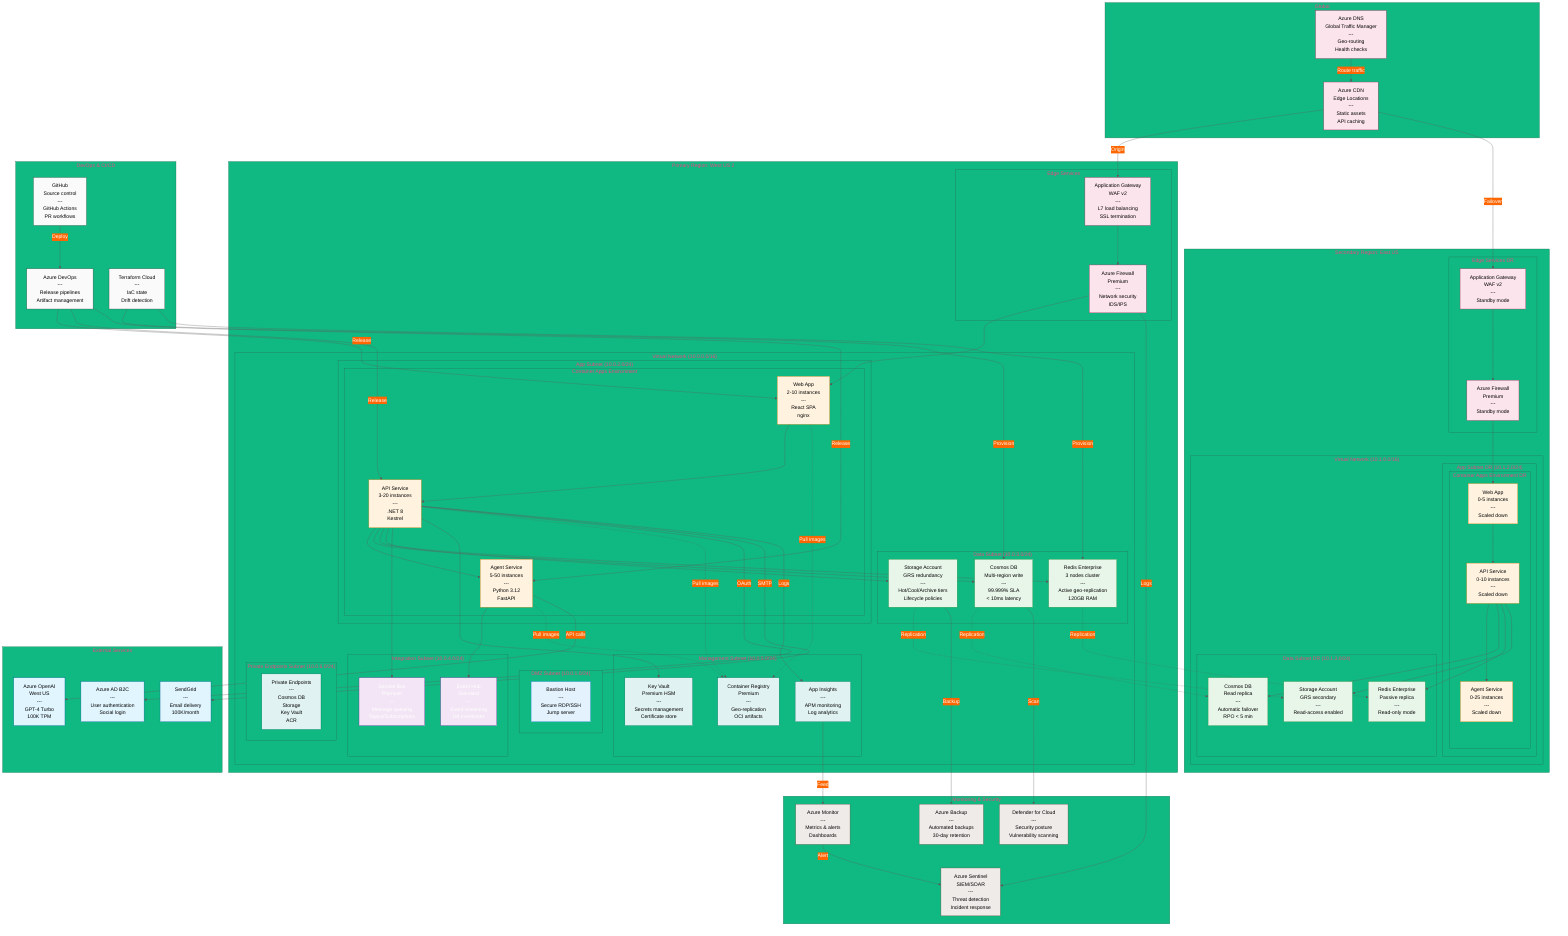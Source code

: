 %%{init: {'theme':'base', 'themeVariables': { 'primaryColor':'#0078d4', 'primaryTextColor':'#fff', 'primaryBorderColor':'#005a9e', 'lineColor':'#5c5c5c', 'secondaryColor':'#ff6600', 'tertiaryColor':'#10b981', 'quaternaryColor':'#ef4444', 'background':'#ffffff'}}}%%

graph TB
    subgraph "Global"
        dns["Azure DNS<br/>Global Traffic Manager<br/>---<br/>Geo-routing<br/>Health checks"]
        cdn["Azure CDN<br/>Edge Locations<br/>---<br/>Static assets<br/>API caching"]
    end

    subgraph "Primary Region: West US 2"
        subgraph "Edge Services"
            agw1["Application Gateway<br/>WAF v2<br/>---<br/>L7 load balancing<br/>SSL termination"]
            fw1["Azure Firewall<br/>Premium<br/>---<br/>Network security<br/>IDS/IPS"]
        end

        subgraph "Virtual Network (10.0.0.0/16)"
            subgraph "DMZ Subnet (10.0.1.0/24)"
                bastion1["Bastion Host<br/>---<br/>Secure RDP/SSH<br/>Jump server"]
            end

            subgraph "App Subnet (10.0.2.0/24)"
                subgraph "Container Apps Environment"
                    web1["Web App<br/>2-10 instances<br/>---<br/>React SPA<br/>nginx"]
                    api1["API Service<br/>3-20 instances<br/>---<br/>.NET 8<br/>Kestrel"]
                    agent1["Agent Service<br/>5-50 instances<br/>---<br/>Python 3.12<br/>FastAPI"]
                end
            end

            subgraph "Data Subnet (10.0.3.0/24)"
                cosmos1["Cosmos DB<br/>Multi-region write<br/>---<br/>99.999% SLA<br/>< 10ms latency"]
                redis1["Redis Enterprise<br/>3 nodes cluster<br/>---<br/>Active geo-replication<br/>120GB RAM"]
                storage1["Storage Account<br/>GRS redundancy<br/>---<br/>Hot/Cool/Archive tiers<br/>Lifecycle policies"]
            end

            subgraph "Integration Subnet (10.0.4.0/24)"
                sb1["Service Bus<br/>Premium<br/>---<br/>Message queuing<br/>Topics/Subscriptions"]
                evh1["Event Hub<br/>Standard<br/>---<br/>Event streaming<br/>1M events/sec"]
            end

            subgraph "Management Subnet (10.0.5.0/24)"
                kv1["Key Vault<br/>Premium HSM<br/>---<br/>Secrets management<br/>Certificate store"]
                acr1["Container Registry<br/>Premium<br/>---<br/>Geo-replication<br/>OCI artifacts"]
                insights1["App Insights<br/>---<br/>APM monitoring<br/>Log analytics"]
            end

            subgraph "Private Endpoints Subnet (10.0.6.0/24)"
                pe1["Private Endpoints<br/>---<br/>Cosmos DB<br/>Storage<br/>Key Vault<br/>ACR"]
            end
        end
    end

    subgraph "Secondary Region: East US"
        subgraph "Edge Services DR"
            agw2["Application Gateway<br/>WAF v2<br/>---<br/>Standby mode"]
            fw2["Azure Firewall<br/>Premium<br/>---<br/>Standby mode"]
        end

        subgraph "Virtual Network (10.1.0.0/16)"
            subgraph "App Subnet DR (10.1.2.0/24)"
                subgraph "Container Apps Environment DR"
                    web2["Web App<br/>0-5 instances<br/>---<br/>Scaled down"]
                    api2["API Service<br/>0-10 instances<br/>---<br/>Scaled down"]
                    agent2["Agent Service<br/>0-25 instances<br/>---<br/>Scaled down"]
                end
            end

            subgraph "Data Subnet DR (10.1.3.0/24)"
                cosmos2["Cosmos DB<br/>Read replica<br/>---<br/>Automatic failover<br/>RPO < 5 min"]
                redis2["Redis Enterprise<br/>Passive replica<br/>---<br/>Read-only mode"]
                storage2["Storage Account<br/>GRS secondary<br/>---<br/>Read-access enabled"]
            end
        end
    end

    subgraph "DevOps & CI/CD"
        gh["GitHub<br/>Source control<br/>---<br/>GitHub Actions<br/>PR workflows"]
        ado["Azure DevOps<br/>---<br/>Release pipelines<br/>Artifact management"]
        terraform["Terraform Cloud<br/>---<br/>IaC state<br/>Drift detection"]
    end

    subgraph "Monitoring & Security"
        sentinel["Azure Sentinel<br/>SIEM/SOAR<br/>---<br/>Threat detection<br/>Incident response"]
        defender["Defender for Cloud<br/>---<br/>Security posture<br/>Vulnerability scanning"]
        monitor["Azure Monitor<br/>---<br/>Metrics & alerts<br/>Dashboards"]
        backup["Azure Backup<br/>---<br/>Automated backups<br/>30-day retention"]
    end

    subgraph "External Services"
        openai["Azure OpenAI<br/>West US<br/>---<br/>GPT-4 Turbo<br/>100K TPM"]
        aad["Azure AD B2C<br/>---<br/>User authentication<br/>Social login"]
        sendgrid["SendGrid<br/>---<br/>Email delivery<br/>100K/month"]
    end

    dns -->|Route traffic| cdn
    cdn -->|Origin| agw1
    cdn -->|Failover| agw2

    agw1 --> fw1
    fw1 --> web1
    web1 --> api1
    api1 --> agent1

    api1 --> cosmos1
    api1 --> redis1
    api1 --> storage1
    api1 --> sb1
    agent1 --> evh1
    api1 --> kv1

    web1 -.->|Pull images| acr1
    api1 -.->|Pull images| acr1
    agent1 -.->|Pull images| acr1

    cosmos1 -.->|Replication| cosmos2
    redis1 -.->|Replication| redis2
    storage1 -.->|Replication| storage2

    agw2 --> fw2
    fw2 --> web2
    web2 --> api2
    api2 --> agent2

    api2 --> cosmos2
    api2 --> redis2
    api2 --> storage2

    agent1 -->|API calls| openai
    api1 -->|OAuth| aad
    api1 -->|SMTP| sendgrid

    gh -->|Deploy| ado
    ado -->|Release| web1
    ado -->|Release| api1
    ado -->|Release| agent1
    terraform -->|Provision| cosmos1
    terraform -->|Provision| redis1

    api1 -->|Logs| insights1
    insights1 -->|Feed| monitor
    monitor -->|Alert| sentinel
    fw1 -->|Logs| sentinel
    cosmos1 -->|Scan| defender
    storage1 -->|Backup| backup

    classDef edge fill:#fce4ec,stroke:#c2185b,color:#000
    classDef network fill:#e3f2fd,stroke:#1976d2,color:#000
    classDef compute fill:#fff3e0,stroke:#f57c00,color:#000
    classDef data fill:#e8f5e9,stroke:#388e3c,color:#000
    classDef integration fill:#f3e5f5,stroke:#7b1fa2,color:#fff
    classDef management fill:#e0f2f1,stroke:#00695c,color:#000
    classDef devops fill:#fafafa,stroke:#424242,color:#000
    classDef monitor fill:#efebe9,stroke:#5d4037,color:#000
    classDef external fill:#e1f5fe,stroke:#01579b,color:#000

    class dns,cdn,agw1,agw2,fw1,fw2 edge
    class bastion1 network
    class web1,web2,api1,api2,agent1,agent2 compute
    class cosmos1,cosmos2,redis1,redis2,storage1,storage2 data
    class sb1,evh1 integration
    class kv1,acr1,insights1,pe1 management
    class gh,ado,terraform devops
    class sentinel,defender,monitor,backup monitor
    class openai,aad,sendgrid external